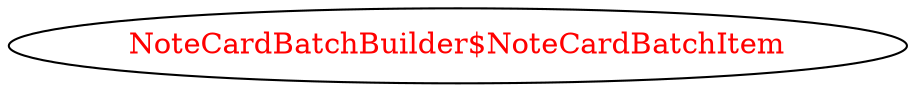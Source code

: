 digraph dependencyGraph {
 concentrate=true;
 ranksep="2.0";
 rankdir="LR"; 
 splines="ortho";
"NoteCardBatchBuilder$NoteCardBatchItem" [fontcolor="red"];
}
